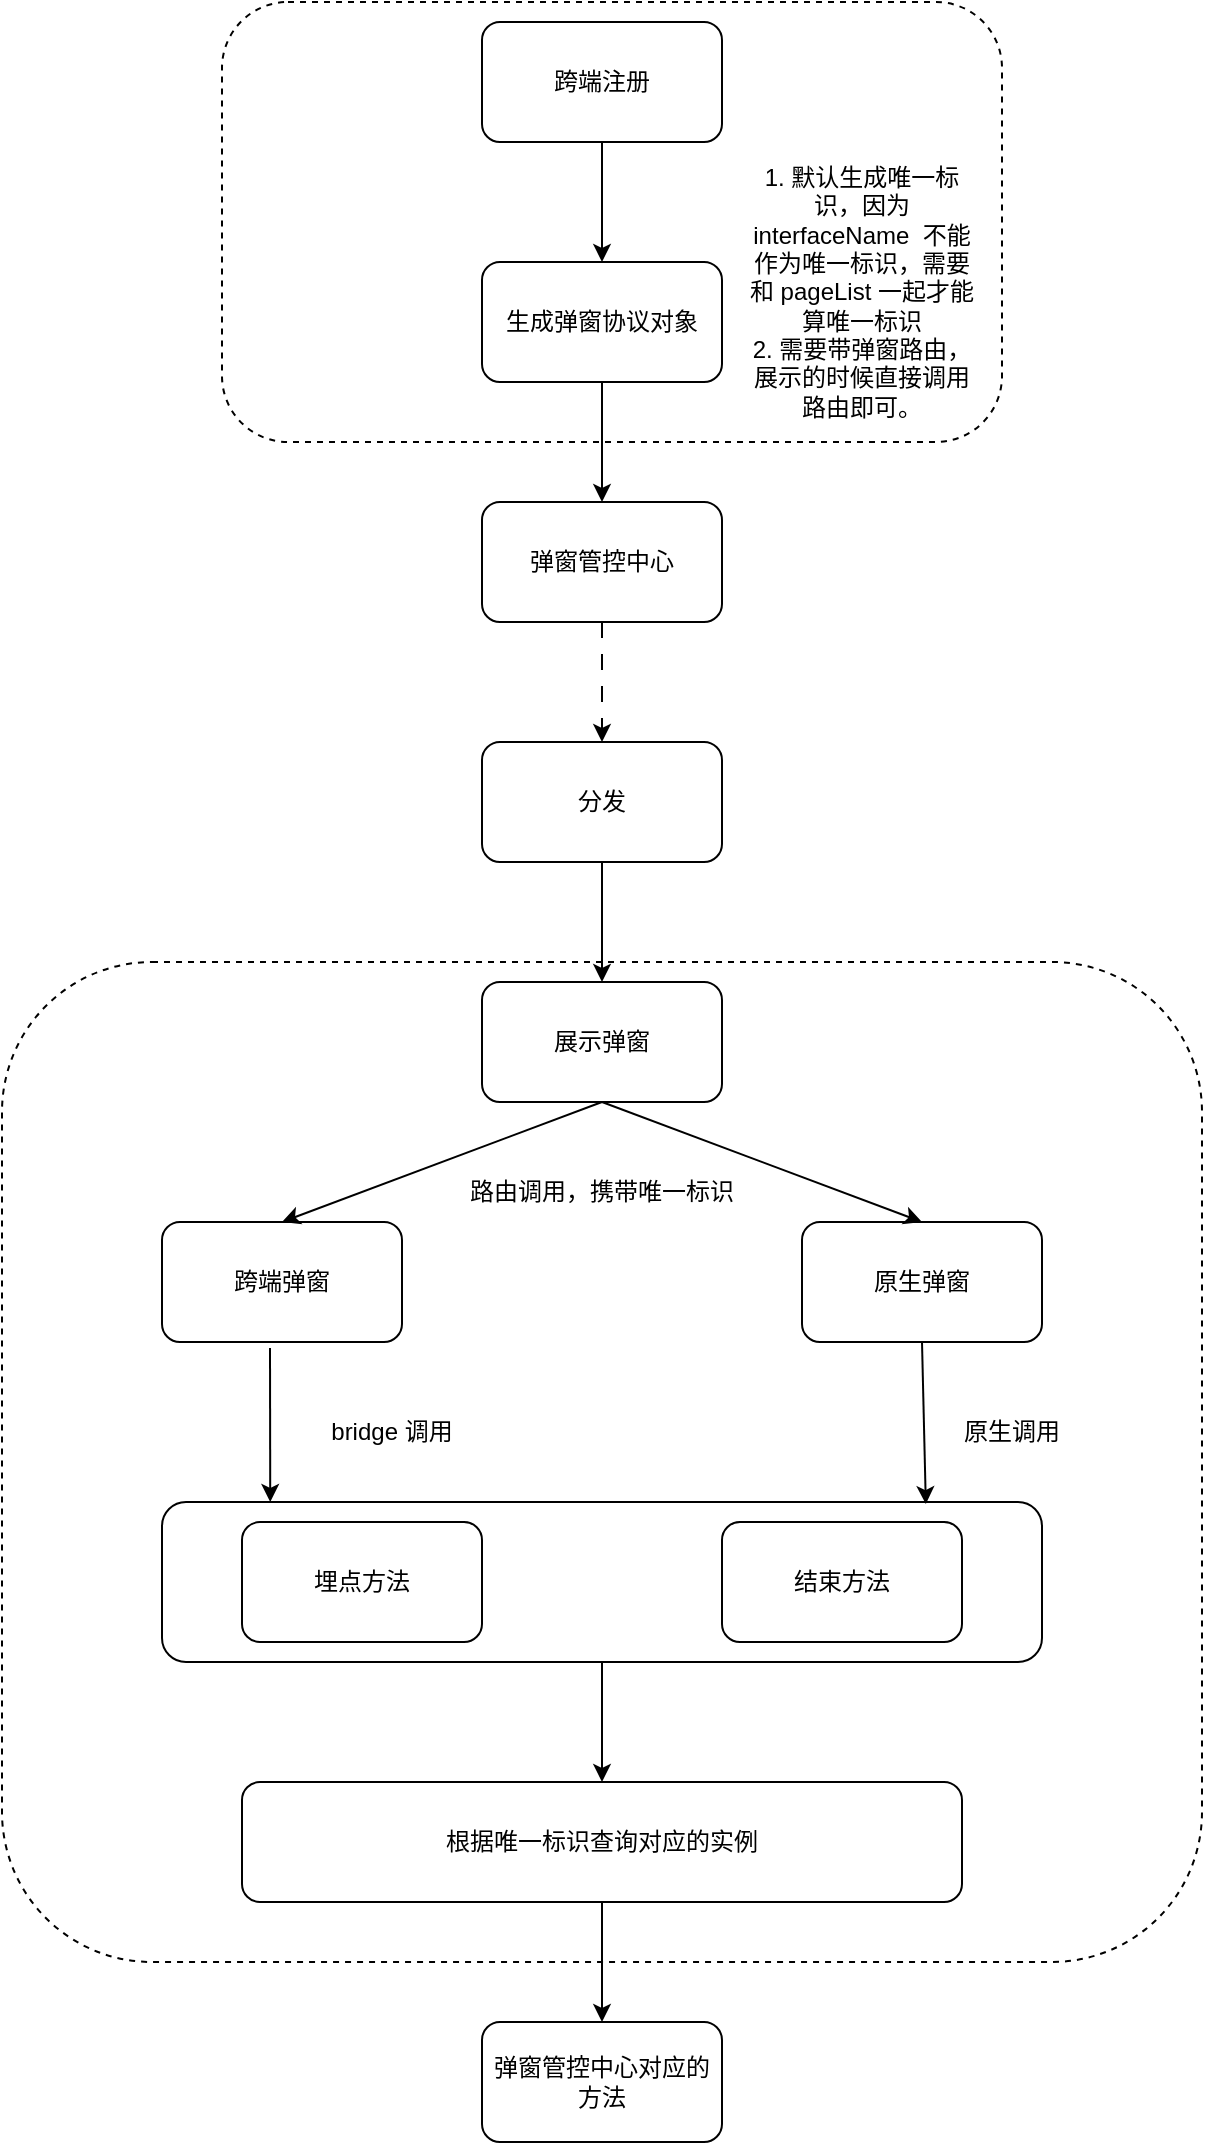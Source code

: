 <mxfile version="21.0.10" type="github">
  <diagram name="第 1 页" id="C_D77PqUY0UO2HoVDjRl">
    <mxGraphModel dx="1196" dy="610" grid="1" gridSize="10" guides="1" tooltips="1" connect="1" arrows="1" fold="1" page="1" pageScale="1" pageWidth="850" pageHeight="1400" math="0" shadow="0">
      <root>
        <mxCell id="0" />
        <mxCell id="1" parent="0" />
        <mxCell id="v_dJ7olOnK69bbIHI7S8-34" value="" style="rounded=1;whiteSpace=wrap;html=1;fillColor=none;dashed=1;" vertex="1" parent="1">
          <mxGeometry x="80" y="510" width="600" height="500" as="geometry" />
        </mxCell>
        <mxCell id="v_dJ7olOnK69bbIHI7S8-1" value="跨端注册" style="rounded=1;whiteSpace=wrap;html=1;" vertex="1" parent="1">
          <mxGeometry x="320" y="40" width="120" height="60" as="geometry" />
        </mxCell>
        <mxCell id="v_dJ7olOnK69bbIHI7S8-3" value="生成弹窗协议对象" style="rounded=1;whiteSpace=wrap;html=1;" vertex="1" parent="1">
          <mxGeometry x="320" y="160" width="120" height="60" as="geometry" />
        </mxCell>
        <mxCell id="v_dJ7olOnK69bbIHI7S8-4" value="弹窗管控中心" style="rounded=1;whiteSpace=wrap;html=1;" vertex="1" parent="1">
          <mxGeometry x="320" y="280" width="120" height="60" as="geometry" />
        </mxCell>
        <mxCell id="v_dJ7olOnK69bbIHI7S8-5" value="跨端弹窗" style="rounded=1;whiteSpace=wrap;html=1;" vertex="1" parent="1">
          <mxGeometry x="160" y="640" width="120" height="60" as="geometry" />
        </mxCell>
        <mxCell id="v_dJ7olOnK69bbIHI7S8-6" value="原生弹窗" style="rounded=1;whiteSpace=wrap;html=1;" vertex="1" parent="1">
          <mxGeometry x="480" y="640" width="120" height="60" as="geometry" />
        </mxCell>
        <mxCell id="v_dJ7olOnK69bbIHI7S8-7" value="展示弹窗" style="rounded=1;whiteSpace=wrap;html=1;" vertex="1" parent="1">
          <mxGeometry x="320" y="520" width="120" height="60" as="geometry" />
        </mxCell>
        <mxCell id="v_dJ7olOnK69bbIHI7S8-8" value="分发" style="rounded=1;whiteSpace=wrap;html=1;" vertex="1" parent="1">
          <mxGeometry x="320" y="400" width="120" height="60" as="geometry" />
        </mxCell>
        <mxCell id="v_dJ7olOnK69bbIHI7S8-9" value="" style="rounded=1;whiteSpace=wrap;html=1;fillColor=none;dashed=1;" vertex="1" parent="1">
          <mxGeometry x="190" y="30" width="390" height="220" as="geometry" />
        </mxCell>
        <mxCell id="v_dJ7olOnK69bbIHI7S8-10" value="结束方法" style="rounded=1;whiteSpace=wrap;html=1;" vertex="1" parent="1">
          <mxGeometry x="440" y="790" width="120" height="60" as="geometry" />
        </mxCell>
        <mxCell id="v_dJ7olOnK69bbIHI7S8-11" value="埋点方法" style="rounded=1;whiteSpace=wrap;html=1;" vertex="1" parent="1">
          <mxGeometry x="200" y="790" width="120" height="60" as="geometry" />
        </mxCell>
        <mxCell id="v_dJ7olOnK69bbIHI7S8-12" value="弹窗管控中心对应的方法" style="rounded=1;whiteSpace=wrap;html=1;" vertex="1" parent="1">
          <mxGeometry x="320" y="1040" width="120" height="60" as="geometry" />
        </mxCell>
        <mxCell id="v_dJ7olOnK69bbIHI7S8-19" value="" style="endArrow=classic;html=1;rounded=0;exitX=0.5;exitY=1;exitDx=0;exitDy=0;entryX=0.5;entryY=0;entryDx=0;entryDy=0;" edge="1" parent="1" source="v_dJ7olOnK69bbIHI7S8-7" target="v_dJ7olOnK69bbIHI7S8-5">
          <mxGeometry width="50" height="50" relative="1" as="geometry">
            <mxPoint x="705" y="500" as="sourcePoint" />
            <mxPoint x="755" y="450" as="targetPoint" />
          </mxGeometry>
        </mxCell>
        <mxCell id="v_dJ7olOnK69bbIHI7S8-20" value="" style="endArrow=classic;html=1;rounded=0;exitX=0.5;exitY=1;exitDx=0;exitDy=0;" edge="1" parent="1" source="v_dJ7olOnK69bbIHI7S8-8" target="v_dJ7olOnK69bbIHI7S8-7">
          <mxGeometry width="50" height="50" relative="1" as="geometry">
            <mxPoint x="660" y="150" as="sourcePoint" />
            <mxPoint x="710" y="100" as="targetPoint" />
          </mxGeometry>
        </mxCell>
        <mxCell id="v_dJ7olOnK69bbIHI7S8-21" value="" style="endArrow=classic;html=1;rounded=0;exitX=0.5;exitY=1;exitDx=0;exitDy=0;dashed=1;dashPattern=8 8;" edge="1" parent="1" source="v_dJ7olOnK69bbIHI7S8-4" target="v_dJ7olOnK69bbIHI7S8-8">
          <mxGeometry width="50" height="50" relative="1" as="geometry">
            <mxPoint x="670" y="160" as="sourcePoint" />
            <mxPoint x="720" y="110" as="targetPoint" />
          </mxGeometry>
        </mxCell>
        <mxCell id="v_dJ7olOnK69bbIHI7S8-22" value="" style="endArrow=classic;html=1;rounded=0;exitX=0.5;exitY=1;exitDx=0;exitDy=0;entryX=0.5;entryY=0;entryDx=0;entryDy=0;" edge="1" parent="1" source="v_dJ7olOnK69bbIHI7S8-3" target="v_dJ7olOnK69bbIHI7S8-4">
          <mxGeometry width="50" height="50" relative="1" as="geometry">
            <mxPoint x="680" y="170" as="sourcePoint" />
            <mxPoint x="730" y="120" as="targetPoint" />
          </mxGeometry>
        </mxCell>
        <mxCell id="v_dJ7olOnK69bbIHI7S8-23" value="" style="endArrow=classic;html=1;rounded=0;exitX=0.5;exitY=1;exitDx=0;exitDy=0;" edge="1" parent="1" source="v_dJ7olOnK69bbIHI7S8-1" target="v_dJ7olOnK69bbIHI7S8-3">
          <mxGeometry width="50" height="50" relative="1" as="geometry">
            <mxPoint x="690" y="180" as="sourcePoint" />
            <mxPoint x="740" y="130" as="targetPoint" />
          </mxGeometry>
        </mxCell>
        <mxCell id="v_dJ7olOnK69bbIHI7S8-24" value="" style="endArrow=classic;html=1;rounded=0;exitX=0.5;exitY=1;exitDx=0;exitDy=0;entryX=0.5;entryY=0;entryDx=0;entryDy=0;" edge="1" parent="1" source="v_dJ7olOnK69bbIHI7S8-7" target="v_dJ7olOnK69bbIHI7S8-6">
          <mxGeometry width="50" height="50" relative="1" as="geometry">
            <mxPoint x="715" y="510" as="sourcePoint" />
            <mxPoint x="765" y="460" as="targetPoint" />
          </mxGeometry>
        </mxCell>
        <mxCell id="v_dJ7olOnK69bbIHI7S8-28" value="根据唯一标识查询对应的实例" style="rounded=1;whiteSpace=wrap;html=1;" vertex="1" parent="1">
          <mxGeometry x="200" y="920" width="360" height="60" as="geometry" />
        </mxCell>
        <mxCell id="v_dJ7olOnK69bbIHI7S8-29" value="" style="rounded=1;whiteSpace=wrap;html=1;fillColor=none;" vertex="1" parent="1">
          <mxGeometry x="160" y="780" width="440" height="80" as="geometry" />
        </mxCell>
        <mxCell id="v_dJ7olOnK69bbIHI7S8-30" value="" style="endArrow=classic;html=1;rounded=0;exitX=0.5;exitY=1;exitDx=0;exitDy=0;" edge="1" parent="1" source="v_dJ7olOnK69bbIHI7S8-28" target="v_dJ7olOnK69bbIHI7S8-12">
          <mxGeometry width="50" height="50" relative="1" as="geometry">
            <mxPoint x="745" y="540" as="sourcePoint" />
            <mxPoint x="795" y="490" as="targetPoint" />
          </mxGeometry>
        </mxCell>
        <mxCell id="v_dJ7olOnK69bbIHI7S8-31" value="" style="endArrow=classic;html=1;rounded=0;exitX=0.5;exitY=1;exitDx=0;exitDy=0;" edge="1" parent="1" source="v_dJ7olOnK69bbIHI7S8-29" target="v_dJ7olOnK69bbIHI7S8-28">
          <mxGeometry width="50" height="50" relative="1" as="geometry">
            <mxPoint x="755" y="550" as="sourcePoint" />
            <mxPoint x="805" y="500" as="targetPoint" />
          </mxGeometry>
        </mxCell>
        <mxCell id="v_dJ7olOnK69bbIHI7S8-32" value="" style="endArrow=classic;html=1;rounded=0;exitX=0.5;exitY=1;exitDx=0;exitDy=0;entryX=0.868;entryY=0.013;entryDx=0;entryDy=0;entryPerimeter=0;" edge="1" parent="1" source="v_dJ7olOnK69bbIHI7S8-6" target="v_dJ7olOnK69bbIHI7S8-29">
          <mxGeometry width="50" height="50" relative="1" as="geometry">
            <mxPoint x="765" y="560" as="sourcePoint" />
            <mxPoint x="815" y="510" as="targetPoint" />
          </mxGeometry>
        </mxCell>
        <mxCell id="v_dJ7olOnK69bbIHI7S8-33" value="" style="endArrow=classic;html=1;rounded=0;exitX=0.45;exitY=1.05;exitDx=0;exitDy=0;exitPerimeter=0;entryX=0.123;entryY=0;entryDx=0;entryDy=0;entryPerimeter=0;" edge="1" parent="1" source="v_dJ7olOnK69bbIHI7S8-5" target="v_dJ7olOnK69bbIHI7S8-29">
          <mxGeometry width="50" height="50" relative="1" as="geometry">
            <mxPoint x="775" y="570" as="sourcePoint" />
            <mxPoint x="825" y="520" as="targetPoint" />
          </mxGeometry>
        </mxCell>
        <mxCell id="v_dJ7olOnK69bbIHI7S8-37" value="路由调用，携带唯一标识" style="text;html=1;strokeColor=none;fillColor=none;align=center;verticalAlign=middle;whiteSpace=wrap;rounded=0;" vertex="1" parent="1">
          <mxGeometry x="310" y="610" width="140" height="30" as="geometry" />
        </mxCell>
        <mxCell id="v_dJ7olOnK69bbIHI7S8-40" value="1. 默认生成唯一标识，因为 interfaceName&amp;nbsp; 不能作为唯一标识，需要和 pageList 一起才能算唯一标识&lt;br&gt;2. 需要带弹窗路由，展示的时候直接调用路由即可。" style="text;html=1;strokeColor=none;fillColor=none;align=center;verticalAlign=middle;whiteSpace=wrap;rounded=0;" vertex="1" parent="1">
          <mxGeometry x="450" y="160" width="120" height="30" as="geometry" />
        </mxCell>
        <mxCell id="v_dJ7olOnK69bbIHI7S8-42" value="bridge 调用" style="text;html=1;strokeColor=none;fillColor=none;align=center;verticalAlign=middle;whiteSpace=wrap;rounded=0;" vertex="1" parent="1">
          <mxGeometry x="230" y="730" width="90" height="30" as="geometry" />
        </mxCell>
        <mxCell id="v_dJ7olOnK69bbIHI7S8-43" value="原生调用" style="text;html=1;strokeColor=none;fillColor=none;align=center;verticalAlign=middle;whiteSpace=wrap;rounded=0;" vertex="1" parent="1">
          <mxGeometry x="540" y="730" width="90" height="30" as="geometry" />
        </mxCell>
      </root>
    </mxGraphModel>
  </diagram>
</mxfile>
